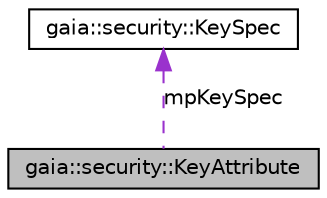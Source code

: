 digraph G
{
  edge [fontname="Helvetica",fontsize="10",labelfontname="Helvetica",labelfontsize="10"];
  node [fontname="Helvetica",fontsize="10",shape=record];
  Node1 [label="gaia::security::KeyAttribute",height=0.2,width=0.4,color="black", fillcolor="grey75", style="filled" fontcolor="black"];
  Node2 -> Node1 [dir=back,color="darkorchid3",fontsize="10",style="dashed",label="mpKeySpec",fontname="Helvetica"];
  Node2 [label="gaia::security::KeySpec",height=0.2,width=0.4,color="black", fillcolor="white", style="filled",URL="$d3/deb/classgaia_1_1security_1_1_key_spec.html"];
}
